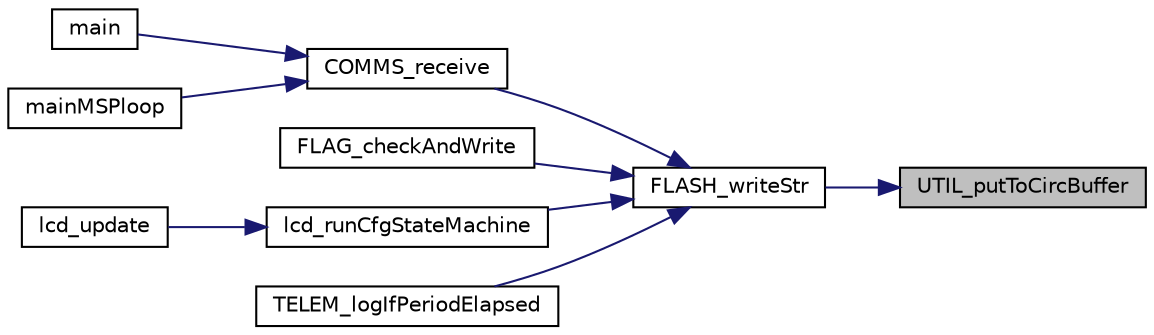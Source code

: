 digraph "UTIL_putToCircBuffer"
{
 // LATEX_PDF_SIZE
  edge [fontname="Helvetica",fontsize="10",labelfontname="Helvetica",labelfontsize="10"];
  node [fontname="Helvetica",fontsize="10",shape=record];
  rankdir="RL";
  Node1 [label="UTIL_putToCircBuffer",height=0.2,width=0.4,color="black", fillcolor="grey75", style="filled", fontcolor="black",tooltip=" "];
  Node1 -> Node2 [dir="back",color="midnightblue",fontsize="10",style="solid"];
  Node2 [label="FLASH_writeStr",height=0.2,width=0.4,color="black", fillcolor="white", style="filled",URL="$flash_8h.html#a824adb1e4989c662e38cb5238726330e",tooltip=" "];
  Node2 -> Node3 [dir="back",color="midnightblue",fontsize="10",style="solid"];
  Node3 [label="COMMS_receive",height=0.2,width=0.4,color="black", fillcolor="white", style="filled",URL="$comms_8h.html#a8e6604b958225317069baa073a4457a6",tooltip=" "];
  Node3 -> Node4 [dir="back",color="midnightblue",fontsize="10",style="solid"];
  Node4 [label="main",height=0.2,width=0.4,color="black", fillcolor="white", style="filled",URL="$main_8c.html#a840291bc02cba5474a4cb46a9b9566fe",tooltip=" "];
  Node3 -> Node5 [dir="back",color="midnightblue",fontsize="10",style="solid"];
  Node5 [label="mainMSPloop",height=0.2,width=0.4,color="black", fillcolor="white", style="filled",URL="$main_m_s_p_8h.html#a6f9ad05474f475b7d9f0827da5484fd0",tooltip=" "];
  Node2 -> Node6 [dir="back",color="midnightblue",fontsize="10",style="solid"];
  Node6 [label="FLAG_checkAndWrite",height=0.2,width=0.4,color="black", fillcolor="white", style="filled",URL="$flag_8h.html#ab3ff960238742c47ed6d322b0a18b8f2",tooltip=" "];
  Node2 -> Node7 [dir="back",color="midnightblue",fontsize="10",style="solid"];
  Node7 [label="lcd_runCfgStateMachine",height=0.2,width=0.4,color="black", fillcolor="white", style="filled",URL="$lcd_8h.html#a2b2e8fa3174ac937df7348c83cfc53b8",tooltip=" "];
  Node7 -> Node8 [dir="back",color="midnightblue",fontsize="10",style="solid"];
  Node8 [label="lcd_update",height=0.2,width=0.4,color="black", fillcolor="white", style="filled",URL="$lcd_8h.html#adf0a5938f7bf89fe5cec5d7275a73d1e",tooltip=" "];
  Node2 -> Node9 [dir="back",color="midnightblue",fontsize="10",style="solid"];
  Node9 [label="TELEM_logIfPeriodElapsed",height=0.2,width=0.4,color="black", fillcolor="white", style="filled",URL="$telem_8h.html#a9f550e8c8aa1e16bc76a88dc19962633",tooltip=" "];
}
